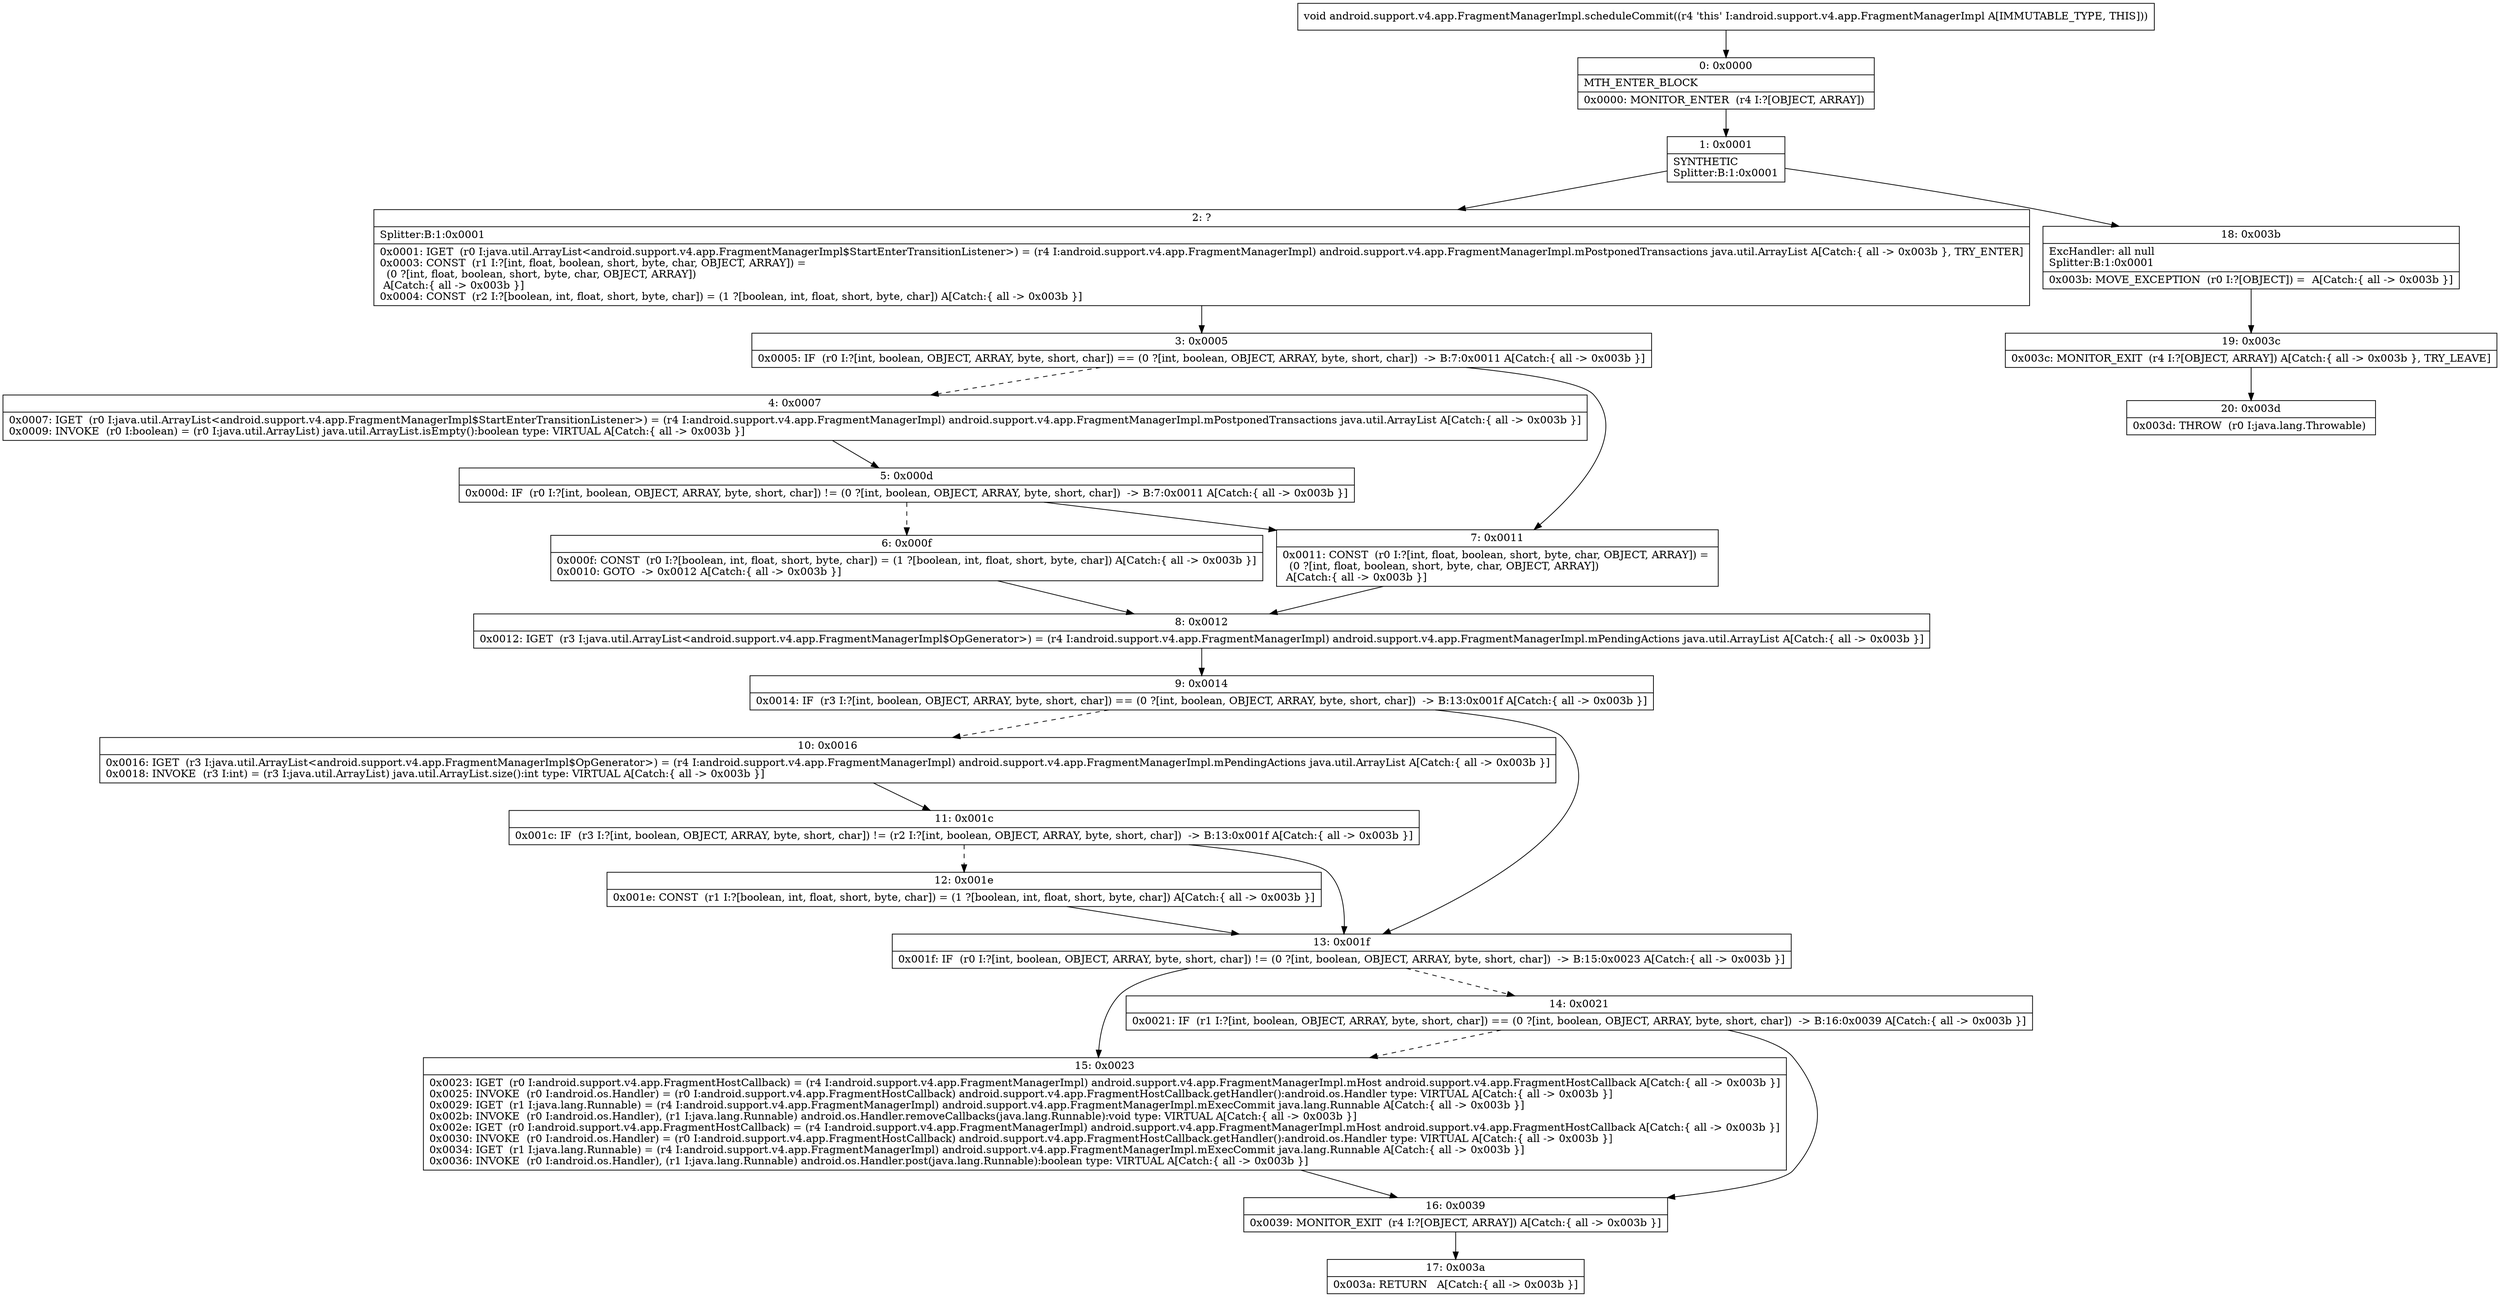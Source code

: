 digraph "CFG forandroid.support.v4.app.FragmentManagerImpl.scheduleCommit()V" {
Node_0 [shape=record,label="{0\:\ 0x0000|MTH_ENTER_BLOCK\l|0x0000: MONITOR_ENTER  (r4 I:?[OBJECT, ARRAY]) \l}"];
Node_1 [shape=record,label="{1\:\ 0x0001|SYNTHETIC\lSplitter:B:1:0x0001\l}"];
Node_2 [shape=record,label="{2\:\ ?|Splitter:B:1:0x0001\l|0x0001: IGET  (r0 I:java.util.ArrayList\<android.support.v4.app.FragmentManagerImpl$StartEnterTransitionListener\>) = (r4 I:android.support.v4.app.FragmentManagerImpl) android.support.v4.app.FragmentManagerImpl.mPostponedTransactions java.util.ArrayList A[Catch:\{ all \-\> 0x003b \}, TRY_ENTER]\l0x0003: CONST  (r1 I:?[int, float, boolean, short, byte, char, OBJECT, ARRAY]) = \l  (0 ?[int, float, boolean, short, byte, char, OBJECT, ARRAY])\l A[Catch:\{ all \-\> 0x003b \}]\l0x0004: CONST  (r2 I:?[boolean, int, float, short, byte, char]) = (1 ?[boolean, int, float, short, byte, char]) A[Catch:\{ all \-\> 0x003b \}]\l}"];
Node_3 [shape=record,label="{3\:\ 0x0005|0x0005: IF  (r0 I:?[int, boolean, OBJECT, ARRAY, byte, short, char]) == (0 ?[int, boolean, OBJECT, ARRAY, byte, short, char])  \-\> B:7:0x0011 A[Catch:\{ all \-\> 0x003b \}]\l}"];
Node_4 [shape=record,label="{4\:\ 0x0007|0x0007: IGET  (r0 I:java.util.ArrayList\<android.support.v4.app.FragmentManagerImpl$StartEnterTransitionListener\>) = (r4 I:android.support.v4.app.FragmentManagerImpl) android.support.v4.app.FragmentManagerImpl.mPostponedTransactions java.util.ArrayList A[Catch:\{ all \-\> 0x003b \}]\l0x0009: INVOKE  (r0 I:boolean) = (r0 I:java.util.ArrayList) java.util.ArrayList.isEmpty():boolean type: VIRTUAL A[Catch:\{ all \-\> 0x003b \}]\l}"];
Node_5 [shape=record,label="{5\:\ 0x000d|0x000d: IF  (r0 I:?[int, boolean, OBJECT, ARRAY, byte, short, char]) != (0 ?[int, boolean, OBJECT, ARRAY, byte, short, char])  \-\> B:7:0x0011 A[Catch:\{ all \-\> 0x003b \}]\l}"];
Node_6 [shape=record,label="{6\:\ 0x000f|0x000f: CONST  (r0 I:?[boolean, int, float, short, byte, char]) = (1 ?[boolean, int, float, short, byte, char]) A[Catch:\{ all \-\> 0x003b \}]\l0x0010: GOTO  \-\> 0x0012 A[Catch:\{ all \-\> 0x003b \}]\l}"];
Node_7 [shape=record,label="{7\:\ 0x0011|0x0011: CONST  (r0 I:?[int, float, boolean, short, byte, char, OBJECT, ARRAY]) = \l  (0 ?[int, float, boolean, short, byte, char, OBJECT, ARRAY])\l A[Catch:\{ all \-\> 0x003b \}]\l}"];
Node_8 [shape=record,label="{8\:\ 0x0012|0x0012: IGET  (r3 I:java.util.ArrayList\<android.support.v4.app.FragmentManagerImpl$OpGenerator\>) = (r4 I:android.support.v4.app.FragmentManagerImpl) android.support.v4.app.FragmentManagerImpl.mPendingActions java.util.ArrayList A[Catch:\{ all \-\> 0x003b \}]\l}"];
Node_9 [shape=record,label="{9\:\ 0x0014|0x0014: IF  (r3 I:?[int, boolean, OBJECT, ARRAY, byte, short, char]) == (0 ?[int, boolean, OBJECT, ARRAY, byte, short, char])  \-\> B:13:0x001f A[Catch:\{ all \-\> 0x003b \}]\l}"];
Node_10 [shape=record,label="{10\:\ 0x0016|0x0016: IGET  (r3 I:java.util.ArrayList\<android.support.v4.app.FragmentManagerImpl$OpGenerator\>) = (r4 I:android.support.v4.app.FragmentManagerImpl) android.support.v4.app.FragmentManagerImpl.mPendingActions java.util.ArrayList A[Catch:\{ all \-\> 0x003b \}]\l0x0018: INVOKE  (r3 I:int) = (r3 I:java.util.ArrayList) java.util.ArrayList.size():int type: VIRTUAL A[Catch:\{ all \-\> 0x003b \}]\l}"];
Node_11 [shape=record,label="{11\:\ 0x001c|0x001c: IF  (r3 I:?[int, boolean, OBJECT, ARRAY, byte, short, char]) != (r2 I:?[int, boolean, OBJECT, ARRAY, byte, short, char])  \-\> B:13:0x001f A[Catch:\{ all \-\> 0x003b \}]\l}"];
Node_12 [shape=record,label="{12\:\ 0x001e|0x001e: CONST  (r1 I:?[boolean, int, float, short, byte, char]) = (1 ?[boolean, int, float, short, byte, char]) A[Catch:\{ all \-\> 0x003b \}]\l}"];
Node_13 [shape=record,label="{13\:\ 0x001f|0x001f: IF  (r0 I:?[int, boolean, OBJECT, ARRAY, byte, short, char]) != (0 ?[int, boolean, OBJECT, ARRAY, byte, short, char])  \-\> B:15:0x0023 A[Catch:\{ all \-\> 0x003b \}]\l}"];
Node_14 [shape=record,label="{14\:\ 0x0021|0x0021: IF  (r1 I:?[int, boolean, OBJECT, ARRAY, byte, short, char]) == (0 ?[int, boolean, OBJECT, ARRAY, byte, short, char])  \-\> B:16:0x0039 A[Catch:\{ all \-\> 0x003b \}]\l}"];
Node_15 [shape=record,label="{15\:\ 0x0023|0x0023: IGET  (r0 I:android.support.v4.app.FragmentHostCallback) = (r4 I:android.support.v4.app.FragmentManagerImpl) android.support.v4.app.FragmentManagerImpl.mHost android.support.v4.app.FragmentHostCallback A[Catch:\{ all \-\> 0x003b \}]\l0x0025: INVOKE  (r0 I:android.os.Handler) = (r0 I:android.support.v4.app.FragmentHostCallback) android.support.v4.app.FragmentHostCallback.getHandler():android.os.Handler type: VIRTUAL A[Catch:\{ all \-\> 0x003b \}]\l0x0029: IGET  (r1 I:java.lang.Runnable) = (r4 I:android.support.v4.app.FragmentManagerImpl) android.support.v4.app.FragmentManagerImpl.mExecCommit java.lang.Runnable A[Catch:\{ all \-\> 0x003b \}]\l0x002b: INVOKE  (r0 I:android.os.Handler), (r1 I:java.lang.Runnable) android.os.Handler.removeCallbacks(java.lang.Runnable):void type: VIRTUAL A[Catch:\{ all \-\> 0x003b \}]\l0x002e: IGET  (r0 I:android.support.v4.app.FragmentHostCallback) = (r4 I:android.support.v4.app.FragmentManagerImpl) android.support.v4.app.FragmentManagerImpl.mHost android.support.v4.app.FragmentHostCallback A[Catch:\{ all \-\> 0x003b \}]\l0x0030: INVOKE  (r0 I:android.os.Handler) = (r0 I:android.support.v4.app.FragmentHostCallback) android.support.v4.app.FragmentHostCallback.getHandler():android.os.Handler type: VIRTUAL A[Catch:\{ all \-\> 0x003b \}]\l0x0034: IGET  (r1 I:java.lang.Runnable) = (r4 I:android.support.v4.app.FragmentManagerImpl) android.support.v4.app.FragmentManagerImpl.mExecCommit java.lang.Runnable A[Catch:\{ all \-\> 0x003b \}]\l0x0036: INVOKE  (r0 I:android.os.Handler), (r1 I:java.lang.Runnable) android.os.Handler.post(java.lang.Runnable):boolean type: VIRTUAL A[Catch:\{ all \-\> 0x003b \}]\l}"];
Node_16 [shape=record,label="{16\:\ 0x0039|0x0039: MONITOR_EXIT  (r4 I:?[OBJECT, ARRAY]) A[Catch:\{ all \-\> 0x003b \}]\l}"];
Node_17 [shape=record,label="{17\:\ 0x003a|0x003a: RETURN   A[Catch:\{ all \-\> 0x003b \}]\l}"];
Node_18 [shape=record,label="{18\:\ 0x003b|ExcHandler: all null\lSplitter:B:1:0x0001\l|0x003b: MOVE_EXCEPTION  (r0 I:?[OBJECT]) =  A[Catch:\{ all \-\> 0x003b \}]\l}"];
Node_19 [shape=record,label="{19\:\ 0x003c|0x003c: MONITOR_EXIT  (r4 I:?[OBJECT, ARRAY]) A[Catch:\{ all \-\> 0x003b \}, TRY_LEAVE]\l}"];
Node_20 [shape=record,label="{20\:\ 0x003d|0x003d: THROW  (r0 I:java.lang.Throwable) \l}"];
MethodNode[shape=record,label="{void android.support.v4.app.FragmentManagerImpl.scheduleCommit((r4 'this' I:android.support.v4.app.FragmentManagerImpl A[IMMUTABLE_TYPE, THIS])) }"];
MethodNode -> Node_0;
Node_0 -> Node_1;
Node_1 -> Node_2;
Node_1 -> Node_18;
Node_2 -> Node_3;
Node_3 -> Node_4[style=dashed];
Node_3 -> Node_7;
Node_4 -> Node_5;
Node_5 -> Node_6[style=dashed];
Node_5 -> Node_7;
Node_6 -> Node_8;
Node_7 -> Node_8;
Node_8 -> Node_9;
Node_9 -> Node_10[style=dashed];
Node_9 -> Node_13;
Node_10 -> Node_11;
Node_11 -> Node_12[style=dashed];
Node_11 -> Node_13;
Node_12 -> Node_13;
Node_13 -> Node_14[style=dashed];
Node_13 -> Node_15;
Node_14 -> Node_15[style=dashed];
Node_14 -> Node_16;
Node_15 -> Node_16;
Node_16 -> Node_17;
Node_18 -> Node_19;
Node_19 -> Node_20;
}

